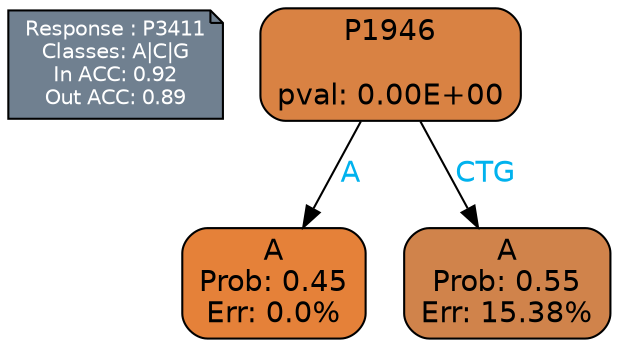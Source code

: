 digraph Tree {
node [shape=box, style="filled, rounded", color="black", fontname=helvetica] ;
graph [ranksep=equally, splines=polylines, bgcolor=transparent, dpi=600] ;
edge [fontname=helvetica] ;
LEGEND [label="Response : P3411
Classes: A|C|G
In ACC: 0.92
Out ACC: 0.89
",shape=note,align=left,style=filled,fillcolor="slategray",fontcolor="white",fontsize=10];1 [label="P1946

pval: 0.00E+00", fillcolor="#d98243"] ;
2 [label="A
Prob: 0.45
Err: 0.0%", fillcolor="#e58139"] ;
3 [label="A
Prob: 0.55
Err: 15.38%", fillcolor="#d0834b"] ;
1 -> 2 [label="A",fontcolor=deepskyblue2] ;
1 -> 3 [label="CTG",fontcolor=deepskyblue2] ;
{rank = same; 2;3;}{rank = same; LEGEND;1;}}